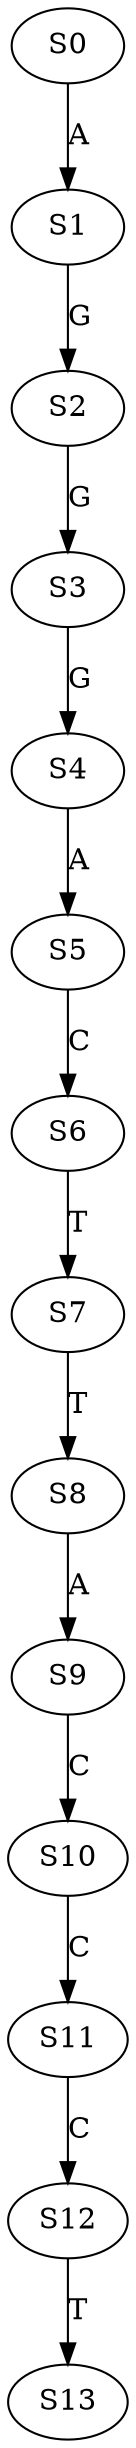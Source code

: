 strict digraph  {
	S0 -> S1 [ label = A ];
	S1 -> S2 [ label = G ];
	S2 -> S3 [ label = G ];
	S3 -> S4 [ label = G ];
	S4 -> S5 [ label = A ];
	S5 -> S6 [ label = C ];
	S6 -> S7 [ label = T ];
	S7 -> S8 [ label = T ];
	S8 -> S9 [ label = A ];
	S9 -> S10 [ label = C ];
	S10 -> S11 [ label = C ];
	S11 -> S12 [ label = C ];
	S12 -> S13 [ label = T ];
}
